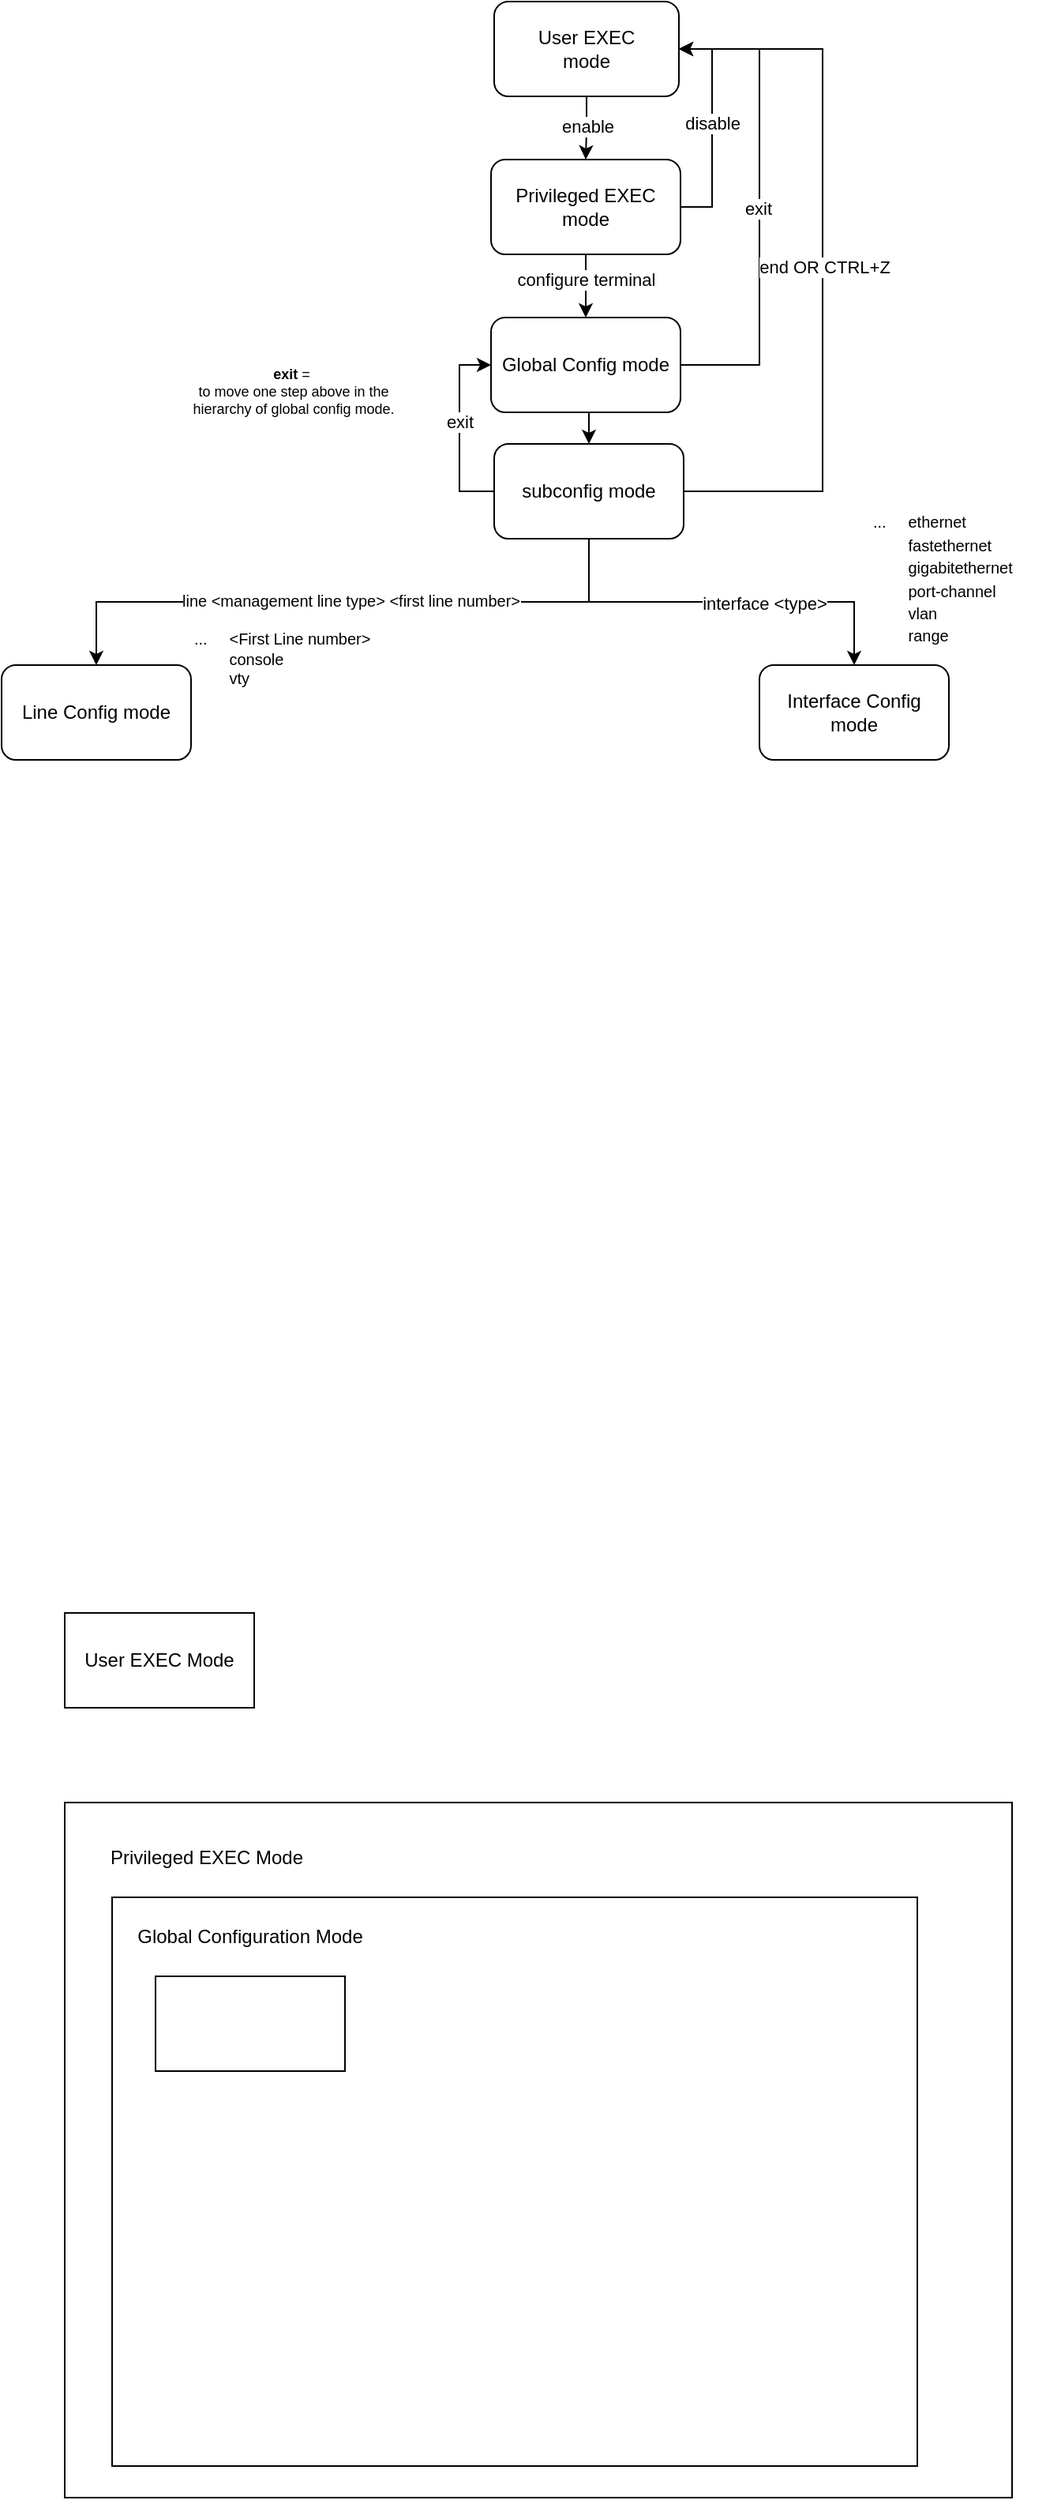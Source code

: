 <mxfile version="24.7.8">
  <diagram name="Page-1" id="cajwBeSXNfVDywJmZE5A">
    <mxGraphModel dx="954" dy="605" grid="1" gridSize="10" guides="1" tooltips="1" connect="1" arrows="1" fold="1" page="1" pageScale="1" pageWidth="850" pageHeight="1100" math="0" shadow="0">
      <root>
        <mxCell id="0" />
        <mxCell id="1" parent="0" />
        <mxCell id="4VmVAdeePWyVjQhq9N3H-5" style="edgeStyle=orthogonalEdgeStyle;rounded=0;orthogonalLoop=1;jettySize=auto;html=1;exitX=0.5;exitY=1;exitDx=0;exitDy=0;entryX=0.5;entryY=0;entryDx=0;entryDy=0;" parent="1" source="4VmVAdeePWyVjQhq9N3H-1" target="4VmVAdeePWyVjQhq9N3H-3" edge="1">
          <mxGeometry relative="1" as="geometry" />
        </mxCell>
        <mxCell id="4VmVAdeePWyVjQhq9N3H-20" value="enable" style="edgeLabel;html=1;align=center;verticalAlign=middle;resizable=0;points=[];" parent="4VmVAdeePWyVjQhq9N3H-5" vertex="1" connectable="0">
          <mxGeometry x="-0.052" relative="1" as="geometry">
            <mxPoint as="offset" />
          </mxGeometry>
        </mxCell>
        <mxCell id="4VmVAdeePWyVjQhq9N3H-1" value="User EXEC&lt;div&gt;mode&lt;/div&gt;" style="rounded=1;whiteSpace=wrap;html=1;" parent="1" vertex="1">
          <mxGeometry x="352" y="100" width="117" height="60" as="geometry" />
        </mxCell>
        <mxCell id="4VmVAdeePWyVjQhq9N3H-10" style="edgeStyle=orthogonalEdgeStyle;rounded=0;orthogonalLoop=1;jettySize=auto;html=1;exitX=0.5;exitY=1;exitDx=0;exitDy=0;entryX=0.5;entryY=0;entryDx=0;entryDy=0;" parent="1" source="4VmVAdeePWyVjQhq9N3H-3" target="4VmVAdeePWyVjQhq9N3H-8" edge="1">
          <mxGeometry relative="1" as="geometry" />
        </mxCell>
        <mxCell id="4VmVAdeePWyVjQhq9N3H-21" value="configure terminal" style="edgeLabel;html=1;align=center;verticalAlign=middle;resizable=0;points=[];" parent="4VmVAdeePWyVjQhq9N3H-10" vertex="1" connectable="0">
          <mxGeometry x="-0.22" relative="1" as="geometry">
            <mxPoint as="offset" />
          </mxGeometry>
        </mxCell>
        <mxCell id="4VmVAdeePWyVjQhq9N3H-18" style="edgeStyle=orthogonalEdgeStyle;rounded=0;orthogonalLoop=1;jettySize=auto;html=1;exitX=1;exitY=0.5;exitDx=0;exitDy=0;entryX=1;entryY=0.5;entryDx=0;entryDy=0;" parent="1" source="4VmVAdeePWyVjQhq9N3H-3" target="4VmVAdeePWyVjQhq9N3H-1" edge="1">
          <mxGeometry relative="1" as="geometry" />
        </mxCell>
        <mxCell id="4VmVAdeePWyVjQhq9N3H-19" value="disable" style="edgeLabel;html=1;align=center;verticalAlign=middle;resizable=0;points=[];" parent="4VmVAdeePWyVjQhq9N3H-18" vertex="1" connectable="0">
          <mxGeometry x="0.038" relative="1" as="geometry">
            <mxPoint as="offset" />
          </mxGeometry>
        </mxCell>
        <mxCell id="4VmVAdeePWyVjQhq9N3H-3" value="Privileged EXEC&lt;div&gt;&lt;span style=&quot;background-color: initial;&quot;&gt;mode&lt;/span&gt;&lt;/div&gt;" style="rounded=1;whiteSpace=wrap;html=1;" parent="1" vertex="1">
          <mxGeometry x="350" y="200" width="120" height="60" as="geometry" />
        </mxCell>
        <mxCell id="4VmVAdeePWyVjQhq9N3H-6" value="Line Config mode" style="rounded=1;whiteSpace=wrap;html=1;" parent="1" vertex="1">
          <mxGeometry x="40" y="520" width="120" height="60" as="geometry" />
        </mxCell>
        <mxCell id="4VmVAdeePWyVjQhq9N3H-7" value="Interface Config mode" style="rounded=1;whiteSpace=wrap;html=1;" parent="1" vertex="1">
          <mxGeometry x="520" y="520" width="120" height="60" as="geometry" />
        </mxCell>
        <mxCell id="4VmVAdeePWyVjQhq9N3H-14" style="edgeStyle=orthogonalEdgeStyle;rounded=0;orthogonalLoop=1;jettySize=auto;html=1;exitX=0.5;exitY=1;exitDx=0;exitDy=0;entryX=0.5;entryY=0;entryDx=0;entryDy=0;" parent="1" source="4VmVAdeePWyVjQhq9N3H-8" target="4VmVAdeePWyVjQhq9N3H-13" edge="1">
          <mxGeometry relative="1" as="geometry" />
        </mxCell>
        <mxCell id="4VmVAdeePWyVjQhq9N3H-26" style="edgeStyle=orthogonalEdgeStyle;rounded=0;orthogonalLoop=1;jettySize=auto;html=1;exitX=1;exitY=0.5;exitDx=0;exitDy=0;entryX=1;entryY=0.5;entryDx=0;entryDy=0;" parent="1" source="4VmVAdeePWyVjQhq9N3H-8" target="4VmVAdeePWyVjQhq9N3H-1" edge="1">
          <mxGeometry relative="1" as="geometry">
            <Array as="points">
              <mxPoint x="520" y="330" />
              <mxPoint x="520" y="130" />
            </Array>
          </mxGeometry>
        </mxCell>
        <mxCell id="4VmVAdeePWyVjQhq9N3H-27" value="exit" style="edgeLabel;html=1;align=center;verticalAlign=middle;resizable=0;points=[];" parent="4VmVAdeePWyVjQhq9N3H-26" vertex="1" connectable="0">
          <mxGeometry x="-0.006" y="1" relative="1" as="geometry">
            <mxPoint as="offset" />
          </mxGeometry>
        </mxCell>
        <mxCell id="4VmVAdeePWyVjQhq9N3H-8" value="Global Config mode" style="rounded=1;whiteSpace=wrap;html=1;" parent="1" vertex="1">
          <mxGeometry x="350" y="300" width="120" height="60" as="geometry" />
        </mxCell>
        <mxCell id="4VmVAdeePWyVjQhq9N3H-16" style="edgeStyle=orthogonalEdgeStyle;rounded=0;orthogonalLoop=1;jettySize=auto;html=1;exitX=0.5;exitY=1;exitDx=0;exitDy=0;entryX=0.5;entryY=0;entryDx=0;entryDy=0;" parent="1" source="4VmVAdeePWyVjQhq9N3H-13" target="4VmVAdeePWyVjQhq9N3H-6" edge="1">
          <mxGeometry relative="1" as="geometry" />
        </mxCell>
        <mxCell id="4VmVAdeePWyVjQhq9N3H-22" value="&lt;font style=&quot;font-size: 10px;&quot;&gt;line &amp;lt;management line type&amp;gt; &amp;lt;first line number&amp;gt;&lt;/font&gt;" style="edgeLabel;html=1;align=center;verticalAlign=middle;resizable=0;points=[];" parent="4VmVAdeePWyVjQhq9N3H-16" vertex="1" connectable="0">
          <mxGeometry x="-0.023" y="-1" relative="1" as="geometry">
            <mxPoint as="offset" />
          </mxGeometry>
        </mxCell>
        <mxCell id="4VmVAdeePWyVjQhq9N3H-17" style="edgeStyle=orthogonalEdgeStyle;rounded=0;orthogonalLoop=1;jettySize=auto;html=1;exitX=0.5;exitY=1;exitDx=0;exitDy=0;entryX=0.5;entryY=0;entryDx=0;entryDy=0;" parent="1" source="4VmVAdeePWyVjQhq9N3H-13" target="4VmVAdeePWyVjQhq9N3H-7" edge="1">
          <mxGeometry relative="1" as="geometry" />
        </mxCell>
        <mxCell id="4VmVAdeePWyVjQhq9N3H-23" value="interface &amp;lt;type&amp;gt;" style="edgeLabel;html=1;align=center;verticalAlign=middle;resizable=0;points=[];" parent="4VmVAdeePWyVjQhq9N3H-17" vertex="1" connectable="0">
          <mxGeometry x="0.215" y="-1" relative="1" as="geometry">
            <mxPoint as="offset" />
          </mxGeometry>
        </mxCell>
        <mxCell id="4VmVAdeePWyVjQhq9N3H-24" style="edgeStyle=orthogonalEdgeStyle;rounded=0;orthogonalLoop=1;jettySize=auto;html=1;exitX=1;exitY=0.5;exitDx=0;exitDy=0;entryX=1;entryY=0.5;entryDx=0;entryDy=0;" parent="1" source="4VmVAdeePWyVjQhq9N3H-13" target="4VmVAdeePWyVjQhq9N3H-1" edge="1">
          <mxGeometry relative="1" as="geometry">
            <Array as="points">
              <mxPoint x="560" y="410" />
              <mxPoint x="560" y="130" />
            </Array>
          </mxGeometry>
        </mxCell>
        <mxCell id="4VmVAdeePWyVjQhq9N3H-25" value="end OR CTRL+Z" style="edgeLabel;html=1;align=center;verticalAlign=middle;resizable=0;points=[];" parent="4VmVAdeePWyVjQhq9N3H-24" vertex="1" connectable="0">
          <mxGeometry x="0.002" y="-1" relative="1" as="geometry">
            <mxPoint as="offset" />
          </mxGeometry>
        </mxCell>
        <mxCell id="4VmVAdeePWyVjQhq9N3H-30" style="edgeStyle=orthogonalEdgeStyle;rounded=0;orthogonalLoop=1;jettySize=auto;html=1;exitX=0;exitY=0.5;exitDx=0;exitDy=0;entryX=0;entryY=0.5;entryDx=0;entryDy=0;" parent="1" source="4VmVAdeePWyVjQhq9N3H-13" target="4VmVAdeePWyVjQhq9N3H-8" edge="1">
          <mxGeometry relative="1" as="geometry" />
        </mxCell>
        <mxCell id="4VmVAdeePWyVjQhq9N3H-31" value="exit" style="edgeLabel;html=1;align=center;verticalAlign=middle;resizable=0;points=[];" parent="4VmVAdeePWyVjQhq9N3H-30" vertex="1" connectable="0">
          <mxGeometry x="0.079" relative="1" as="geometry">
            <mxPoint as="offset" />
          </mxGeometry>
        </mxCell>
        <mxCell id="4VmVAdeePWyVjQhq9N3H-13" value="subconfig mode" style="rounded=1;whiteSpace=wrap;html=1;glass=0;" parent="1" vertex="1">
          <mxGeometry x="352" y="380" width="120" height="60" as="geometry" />
        </mxCell>
        <mxCell id="4VmVAdeePWyVjQhq9N3H-32" value="&lt;font style=&quot;font-size: 9px;&quot;&gt;&lt;b&gt;exit&lt;/b&gt; =&amp;nbsp;&lt;/font&gt;&lt;div style=&quot;font-size: 9px;&quot;&gt;&lt;font style=&quot;font-size: 9px;&quot;&gt;to move one step above in the hierarchy of global config mode.&lt;/font&gt;&lt;/div&gt;" style="text;html=1;align=center;verticalAlign=middle;whiteSpace=wrap;rounded=0;" parent="1" vertex="1">
          <mxGeometry x="150" y="330" width="150" height="30" as="geometry" />
        </mxCell>
        <mxCell id="VrkO5PbSzYZlYBDMJ8TB-5" value="&lt;font style=&quot;font-size: 10px;&quot;&gt;...&lt;span style=&quot;white-space: pre;&quot;&gt;&#x9;&lt;/span&gt;ethernet&lt;/font&gt;&lt;div&gt;&lt;font style=&quot;font-size: 10px;&quot;&gt;&lt;span style=&quot;white-space: pre;&quot;&gt;&#x9;&lt;/span&gt;fastethernet&lt;br&gt;&lt;/font&gt;&lt;/div&gt;&lt;div&gt;&lt;font style=&quot;font-size: 10px;&quot;&gt;&lt;span style=&quot;white-space: pre;&quot;&gt;&#x9;&lt;/span&gt;gigabitethernet&lt;br&gt;&lt;/font&gt;&lt;/div&gt;&lt;div&gt;&lt;font style=&quot;font-size: 10px;&quot;&gt;&lt;span style=&quot;white-space: pre;&quot;&gt;&#x9;&lt;/span&gt;port-channel&lt;br&gt;&lt;/font&gt;&lt;/div&gt;&lt;div&gt;&lt;font style=&quot;font-size: 10px;&quot;&gt;&lt;span style=&quot;white-space: pre;&quot;&gt;&#x9;&lt;/span&gt;vlan&lt;br&gt;&lt;/font&gt;&lt;/div&gt;&lt;div&gt;&lt;font style=&quot;font-size: 10px;&quot;&gt;&lt;span style=&quot;white-space: pre;&quot;&gt;&#x9;&lt;/span&gt;range&lt;br&gt;&lt;/font&gt;&lt;/div&gt;" style="text;html=1;align=left;verticalAlign=middle;whiteSpace=wrap;rounded=0;" parent="1" vertex="1">
          <mxGeometry x="590" y="420" width="120" height="90" as="geometry" />
        </mxCell>
        <mxCell id="VrkO5PbSzYZlYBDMJ8TB-6" value="&lt;font style=&quot;font-size: 10px;&quot;&gt;...&lt;span style=&quot;white-space: pre;&quot;&gt;&#x9;&lt;/span&gt;&amp;lt;First Line number&amp;gt;&lt;/font&gt;&lt;div style=&quot;font-size: 10px;&quot;&gt;&lt;font style=&quot;font-size: 10px;&quot;&gt;&lt;span style=&quot;white-space: pre;&quot;&gt;&#x9;&lt;/span&gt;console&lt;/font&gt;&lt;/div&gt;&lt;div style=&quot;font-size: 10px;&quot;&gt;&lt;font style=&quot;font-size: 10px;&quot;&gt;&lt;span style=&quot;white-space: pre;&quot;&gt;&#x9;&lt;/span&gt;vty&lt;/font&gt;&lt;/div&gt;" style="text;html=1;align=left;verticalAlign=middle;whiteSpace=wrap;rounded=0;" parent="1" vertex="1">
          <mxGeometry x="160" y="500" width="120" height="30" as="geometry" />
        </mxCell>
        <mxCell id="OA5lB9mjpVJ1TRO0jaEs-2" value="User EXEC Mode" style="rounded=0;whiteSpace=wrap;html=1;" vertex="1" parent="1">
          <mxGeometry x="80" y="1120" width="120" height="60" as="geometry" />
        </mxCell>
        <mxCell id="OA5lB9mjpVJ1TRO0jaEs-3" value="" style="rounded=0;whiteSpace=wrap;html=1;" vertex="1" parent="1">
          <mxGeometry x="80" y="1240" width="600" height="440" as="geometry" />
        </mxCell>
        <mxCell id="OA5lB9mjpVJ1TRO0jaEs-4" value="" style="rounded=0;whiteSpace=wrap;html=1;" vertex="1" parent="1">
          <mxGeometry x="110" y="1300" width="510" height="360" as="geometry" />
        </mxCell>
        <mxCell id="OA5lB9mjpVJ1TRO0jaEs-5" value="Global Configuration Mode" style="text;html=1;align=center;verticalAlign=middle;whiteSpace=wrap;rounded=0;" vertex="1" parent="1">
          <mxGeometry x="120" y="1310" width="155" height="30" as="geometry" />
        </mxCell>
        <mxCell id="OA5lB9mjpVJ1TRO0jaEs-6" value="Privileged EXEC Mode" style="text;html=1;align=center;verticalAlign=middle;whiteSpace=wrap;rounded=0;" vertex="1" parent="1">
          <mxGeometry x="100" y="1260" width="140" height="30" as="geometry" />
        </mxCell>
        <mxCell id="OA5lB9mjpVJ1TRO0jaEs-7" value="" style="rounded=0;whiteSpace=wrap;html=1;" vertex="1" parent="1">
          <mxGeometry x="137.5" y="1350" width="120" height="60" as="geometry" />
        </mxCell>
      </root>
    </mxGraphModel>
  </diagram>
</mxfile>
